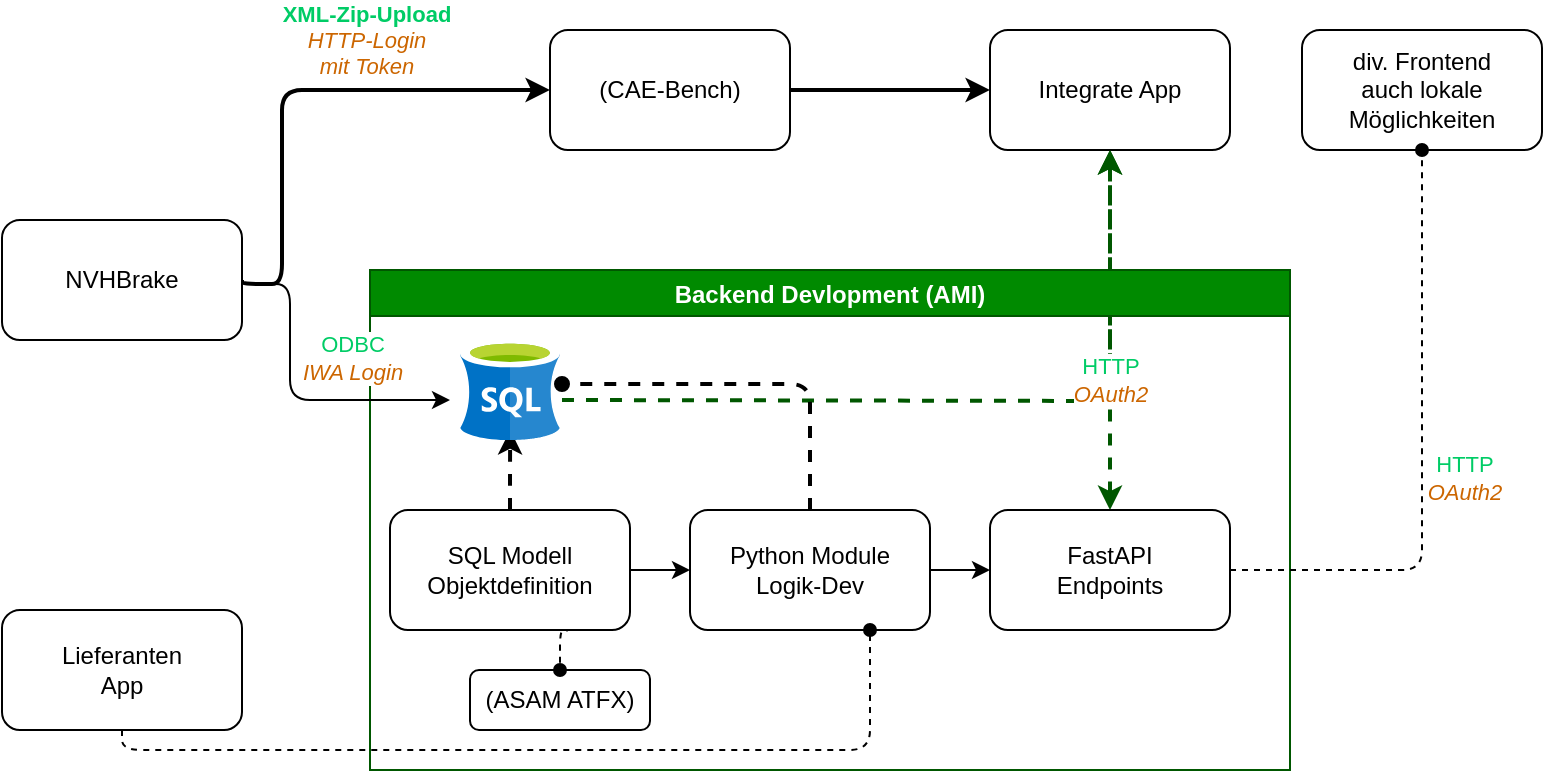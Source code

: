 <mxfile>
    <diagram id="KzELdxLwyf88x765OR2N" name="Page-1">
        <mxGraphModel dx="1132" dy="658" grid="1" gridSize="10" guides="1" tooltips="1" connect="1" arrows="1" fold="1" page="1" pageScale="1" pageWidth="827" pageHeight="1169" background="none" math="0" shadow="0">
            <root>
                <mxCell id="0"/>
                <mxCell id="1" parent="0"/>
                <mxCell id="34" value="&lt;b&gt;&lt;font color=&quot;#00cc66&quot;&gt;XML-Zip-Upload&lt;br&gt;&lt;/font&gt;&lt;/b&gt;&lt;i&gt;&lt;font color=&quot;#cc6600&quot;&gt;HTTP-Login&lt;br&gt;mit Token&lt;/font&gt;&lt;/i&gt;" style="edgeStyle=orthogonalEdgeStyle;html=1;entryX=0;entryY=0.5;entryDx=0;entryDy=0;strokeWidth=2;exitX=1;exitY=0.5;exitDx=0;exitDy=0;" parent="1" edge="1" source="95">
                    <mxGeometry x="0.269" y="25" relative="1" as="geometry">
                        <mxPoint x="154" y="317" as="sourcePoint"/>
                        <Array as="points">
                            <mxPoint x="160" y="317"/>
                            <mxPoint x="180" y="317"/>
                            <mxPoint x="180" y="220"/>
                        </Array>
                        <mxPoint x="314" y="220" as="targetPoint"/>
                        <mxPoint as="offset"/>
                    </mxGeometry>
                </mxCell>
                <mxCell id="60" style="edgeStyle=orthogonalEdgeStyle;html=1;dashed=1;entryX=0.5;entryY=1;entryDx=0;entryDy=0;fillColor=#008a00;strokeColor=#005700;strokeWidth=2;" parent="1" target="38" edge="1">
                    <mxGeometry relative="1" as="geometry">
                        <mxPoint x="474" y="250" as="targetPoint"/>
                        <mxPoint x="320" y="375" as="sourcePoint"/>
                    </mxGeometry>
                </mxCell>
                <mxCell id="41" style="edgeStyle=orthogonalEdgeStyle;html=1;entryX=0;entryY=0.5;entryDx=0;entryDy=0;strokeWidth=2;" parent="1" source="29" target="38" edge="1">
                    <mxGeometry relative="1" as="geometry"/>
                </mxCell>
                <mxCell id="29" value="(CAE-Bench)" style="rounded=1;whiteSpace=wrap;html=1;" parent="1" vertex="1">
                    <mxGeometry x="314" y="190" width="120" height="60" as="geometry"/>
                </mxCell>
                <mxCell id="38" value="Integrate App" style="rounded=1;whiteSpace=wrap;html=1;" parent="1" vertex="1">
                    <mxGeometry x="534" y="190" width="120" height="60" as="geometry"/>
                </mxCell>
                <mxCell id="59" value="&lt;font color=&quot;#00cc66&quot;&gt;HTTP&lt;/font&gt;&lt;br&gt;&lt;i&gt;&lt;font color=&quot;#cc6600&quot;&gt;OAuth2&lt;/font&gt;&lt;/i&gt;" style="edgeStyle=orthogonalEdgeStyle;html=1;entryX=0.5;entryY=1;entryDx=0;entryDy=0;dashed=1;fillColor=#008a00;strokeColor=#005700;strokeWidth=2;exitX=0.5;exitY=0;exitDx=0;exitDy=0;startArrow=classic;startFill=1;" parent="1" source="72" target="38" edge="1">
                    <mxGeometry x="-0.278" relative="1" as="geometry">
                        <mxPoint x="594" y="410" as="sourcePoint"/>
                        <mxPoint as="offset"/>
                    </mxGeometry>
                </mxCell>
                <mxCell id="69" value="Backend Devlopment (AMI)" style="swimlane;fillColor=#008a00;fontColor=#ffffff;strokeColor=#005700;" parent="1" vertex="1">
                    <mxGeometry x="224" y="310" width="460" height="250" as="geometry"/>
                </mxCell>
                <mxCell id="63" style="edgeStyle=orthogonalEdgeStyle;html=1;entryX=0;entryY=0.5;entryDx=0;entryDy=0;exitX=1;exitY=0.5;exitDx=0;exitDy=0;" parent="69" source="76" target="77" edge="1">
                    <mxGeometry relative="1" as="geometry">
                        <mxPoint x="130" y="130" as="sourcePoint"/>
                        <mxPoint x="160" y="130" as="targetPoint"/>
                    </mxGeometry>
                </mxCell>
                <mxCell id="65" style="edgeStyle=orthogonalEdgeStyle;html=1;exitX=1;exitY=0.5;exitDx=0;exitDy=0;entryX=0;entryY=0.5;entryDx=0;entryDy=0;" parent="69" source="77" target="72" edge="1">
                    <mxGeometry relative="1" as="geometry">
                        <mxPoint x="280" y="130" as="sourcePoint"/>
                        <mxPoint x="310" y="130" as="targetPoint"/>
                    </mxGeometry>
                </mxCell>
                <mxCell id="66" value="(ASAM ATFX)" style="rounded=1;whiteSpace=wrap;html=1;" parent="69" vertex="1">
                    <mxGeometry x="50" y="200" width="90" height="30" as="geometry"/>
                </mxCell>
                <mxCell id="67" style="edgeStyle=orthogonalEdgeStyle;html=1;dashed=1;endArrow=oval;endFill=1;exitX=0.75;exitY=1;exitDx=0;exitDy=0;" parent="69" target="66" edge="1">
                    <mxGeometry relative="1" as="geometry">
                        <mxPoint x="100" y="160" as="sourcePoint"/>
                    </mxGeometry>
                </mxCell>
                <mxCell id="72" value="FastAPI&lt;br&gt;Endpoints" style="rounded=1;whiteSpace=wrap;html=1;" parent="69" vertex="1">
                    <mxGeometry x="310" y="120" width="120" height="60" as="geometry"/>
                </mxCell>
                <mxCell id="64" style="edgeStyle=orthogonalEdgeStyle;html=1;dashed=1;exitX=0.5;exitY=0;exitDx=0;exitDy=0;strokeWidth=2;" parent="69" source="76" edge="1">
                    <mxGeometry relative="1" as="geometry">
                        <mxPoint x="70" y="100" as="sourcePoint"/>
                        <mxPoint x="70.1" y="80" as="targetPoint"/>
                    </mxGeometry>
                </mxCell>
                <mxCell id="76" value="SQL Modell&lt;br&gt;Objektdefinition" style="rounded=1;whiteSpace=wrap;html=1;" parent="69" vertex="1">
                    <mxGeometry x="10" y="120" width="120" height="60" as="geometry"/>
                </mxCell>
                <mxCell id="87" style="edgeStyle=orthogonalEdgeStyle;html=1;dashed=1;endArrow=oval;endFill=1;strokeWidth=2;" parent="69" source="77" edge="1">
                    <mxGeometry relative="1" as="geometry">
                        <Array as="points">
                            <mxPoint x="220" y="57"/>
                        </Array>
                        <mxPoint x="96" y="57" as="targetPoint"/>
                    </mxGeometry>
                </mxCell>
                <mxCell id="77" value="Python Module&lt;br&gt;Logik-Dev" style="rounded=1;whiteSpace=wrap;html=1;" parent="69" vertex="1">
                    <mxGeometry x="160" y="120" width="120" height="60" as="geometry"/>
                </mxCell>
                <mxCell id="88" value="" style="sketch=0;aspect=fixed;html=1;points=[];align=center;image;fontSize=12;image=img/lib/mscae/dep/SQL_Server_Stretch_DB.svg;" vertex="1" parent="69">
                    <mxGeometry x="45" y="35" width="50" height="50" as="geometry"/>
                </mxCell>
                <mxCell id="74" value="div. Frontend&lt;br&gt;auch lokale Möglichkeiten" style="rounded=1;whiteSpace=wrap;html=1;" parent="1" vertex="1">
                    <mxGeometry x="690" y="190" width="120" height="60" as="geometry"/>
                </mxCell>
                <mxCell id="75" value="&#10;&#10;&lt;font color=&quot;#00cc66&quot; style=&quot;font-family: helvetica; font-size: 11px; font-style: normal; font-weight: 400; letter-spacing: normal; text-align: center; text-indent: 0px; text-transform: none; word-spacing: 0px;&quot;&gt;HTTP&lt;/font&gt;&lt;br style=&quot;color: rgb(240, 240, 240); font-family: helvetica; font-size: 11px; font-style: normal; font-weight: 400; letter-spacing: normal; text-align: center; text-indent: 0px; text-transform: none; word-spacing: 0px;&quot;&gt;&lt;i style=&quot;color: rgb(240, 240, 240); font-family: helvetica; font-size: 11px; font-weight: 400; letter-spacing: normal; text-align: center; text-indent: 0px; text-transform: none; word-spacing: 0px;&quot;&gt;&lt;font color=&quot;#cc6600&quot;&gt;OAuth2&lt;/font&gt;&lt;/i&gt;&#10;&#10;" style="edgeStyle=orthogonalEdgeStyle;html=1;dashed=1;endArrow=oval;endFill=1;" parent="1" source="72" target="74" edge="1">
                    <mxGeometry x="-0.067" y="-21" relative="1" as="geometry">
                        <mxPoint as="offset"/>
                    </mxGeometry>
                </mxCell>
                <mxCell id="86" style="edgeStyle=orthogonalEdgeStyle;html=1;dashed=1;endArrow=oval;endFill=1;strokeWidth=1;entryX=0.75;entryY=1;entryDx=0;entryDy=0;" parent="1" source="94" target="77" edge="1">
                    <mxGeometry relative="1" as="geometry">
                        <mxPoint x="734" y="530" as="sourcePoint"/>
                        <Array as="points">
                            <mxPoint x="100" y="550"/>
                            <mxPoint x="474" y="550"/>
                        </Array>
                    </mxGeometry>
                </mxCell>
                <mxCell id="91" style="edgeStyle=orthogonalEdgeStyle;html=1;exitX=1;exitY=0.5;exitDx=0;exitDy=0;" edge="1" parent="1" source="95">
                    <mxGeometry relative="1" as="geometry">
                        <mxPoint x="264" y="375" as="targetPoint"/>
                        <mxPoint x="154" y="317" as="sourcePoint"/>
                        <Array as="points">
                            <mxPoint x="160" y="317"/>
                            <mxPoint x="184" y="317"/>
                            <mxPoint x="184" y="375"/>
                        </Array>
                    </mxGeometry>
                </mxCell>
                <mxCell id="92" value="&lt;font color=&quot;#00cc66&quot;&gt;ODBC&lt;/font&gt;&lt;br&gt;&lt;i&gt;&lt;font color=&quot;#cc6600&quot;&gt;IWA Login&lt;/font&gt;&lt;/i&gt;" style="edgeLabel;html=1;align=center;verticalAlign=middle;resizable=0;points=[];" vertex="1" connectable="0" parent="91">
                    <mxGeometry x="0.275" y="1" relative="1" as="geometry">
                        <mxPoint x="10" y="-20" as="offset"/>
                    </mxGeometry>
                </mxCell>
                <mxCell id="94" value="Lieferanten&lt;br&gt;App" style="rounded=1;whiteSpace=wrap;html=1;" vertex="1" parent="1">
                    <mxGeometry x="40" y="480" width="120" height="60" as="geometry"/>
                </mxCell>
                <mxCell id="95" value="NVHBrake" style="rounded=1;whiteSpace=wrap;html=1;" vertex="1" parent="1">
                    <mxGeometry x="40" y="285" width="120" height="60" as="geometry"/>
                </mxCell>
            </root>
        </mxGraphModel>
    </diagram>
</mxfile>